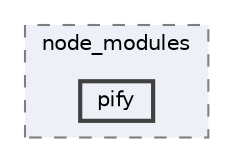 digraph "pkiclassroomrescheduler/src/main/frontend/node_modules/pify"
{
 // LATEX_PDF_SIZE
  bgcolor="transparent";
  edge [fontname=Helvetica,fontsize=10,labelfontname=Helvetica,labelfontsize=10];
  node [fontname=Helvetica,fontsize=10,shape=box,height=0.2,width=0.4];
  compound=true
  subgraph clusterdir_72953eda66ccb3a2722c28e1c3e6c23b {
    graph [ bgcolor="#edf0f7", pencolor="grey50", label="node_modules", fontname=Helvetica,fontsize=10 style="filled,dashed", URL="dir_72953eda66ccb3a2722c28e1c3e6c23b.html",tooltip=""]
  dir_7f2ec0fb9353781a7c637139f54dee63 [label="pify", fillcolor="#edf0f7", color="grey25", style="filled,bold", URL="dir_7f2ec0fb9353781a7c637139f54dee63.html",tooltip=""];
  }
}
